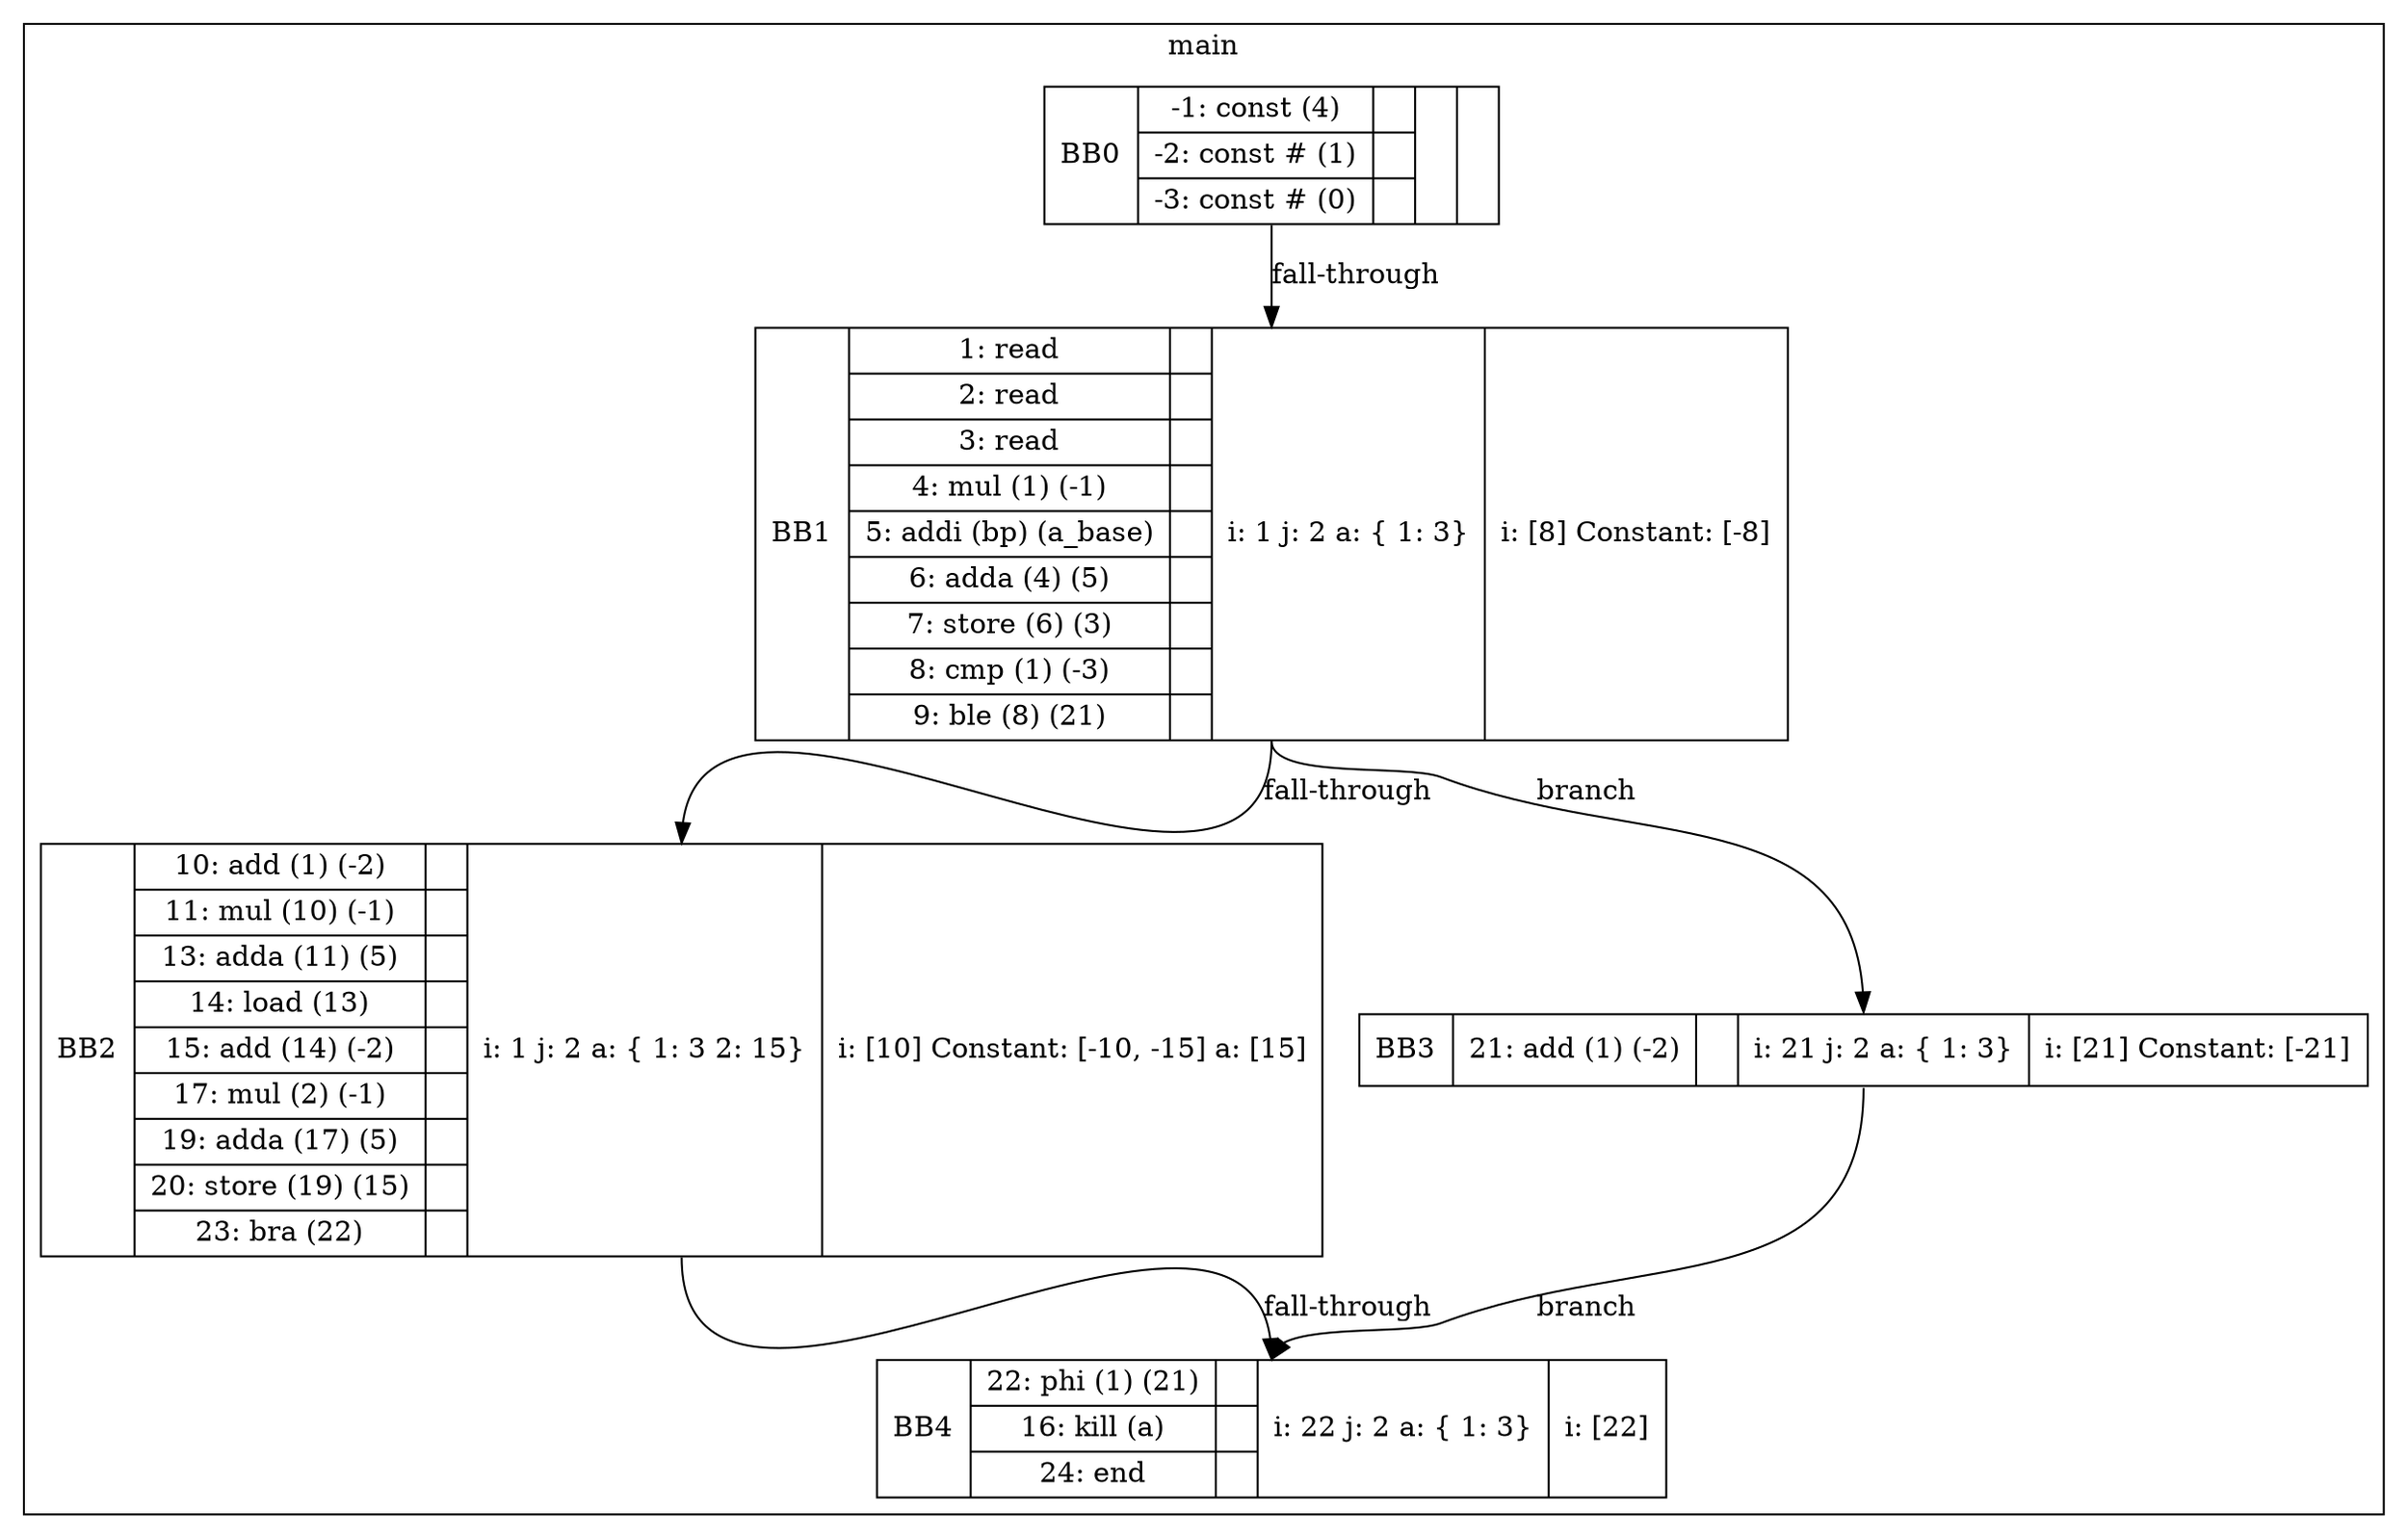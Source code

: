 digraph G{
			bb0[shape=record, weight=0, label="<b>BB0|{-1: const (4) |-2: const # (1) |-3: const # (0) }|{||}|{}|{}"];
		bb1[shape=record, weight=1, label="<b>BB1|{1: read  |2: read  |3: read  |4: mul (1) (-1)|5: addi (bp) (a_base)|6: adda (4) (5)|7: store (6) (3)|8: cmp (1) (-3)|9: ble (8) (21)}|{||||||||}|{    i: 1
    j: 2
    a: 
\{      1: 3
\}}|{    i: [8]
    Constant: [-8]
}"];
		bb2[shape=record, weight=2, label="<b>BB2|{10: add (1) (-2)|11: mul (10) (-1)|13: adda (11) (5)|14: load (13) |15: add (14) (-2)|17: mul (2) (-1)|19: adda (17) (5)|20: store (19) (15)|23: bra (22) }|{||||||||}|{    i: 1
    j: 2
    a: 
\{      1: 3
      2: 15
\}}|{    i: [10]
    Constant: [-10, -15]
    a: [15]
}"];
		bb3[shape=record, weight=3, label="<b>BB3|{21: add (1) (-2)}|{}|{    i: 21
    j: 2
    a: 
\{      1: 3
\}}|{    i: [21]
    Constant: [-21]
}"];
		bb4[shape=record, weight=4, label="<b>BB4|{22: phi (1) (21)|16: kill (a) |24: end  }|{||}|{    i: 22
    j: 2
    a: 
\{      1: 3
\}}|{    i: [22]
}"];
	
subgraph cluster_main{
rankdir=LR;
	label=main
			bb0:s->bb1:n[label="fall-through"];
		bb1:s->bb2:n[label="fall-through"];
bb1:s->bb3:n[label="branch"];
		bb2:s->bb4:n[label="fall-through"];
		bb3:s->bb4:n[label="branch"];
		
}
}